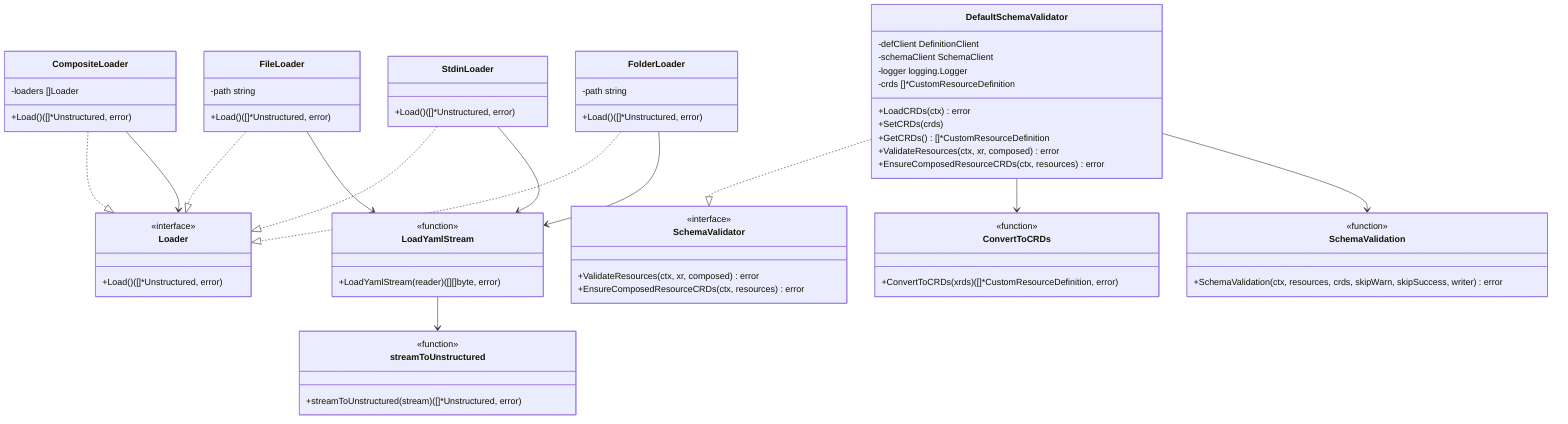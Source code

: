 classDiagram
    class Loader {
        <<interface>>
        +Load() ([]*Unstructured, error)
    }
    
    class CompositeLoader {
        -loaders []Loader
        +Load() ([]*Unstructured, error)
    }
    
    class FileLoader {
        -path string
        +Load() ([]*Unstructured, error)
    }
    
    class StdinLoader {
        +Load() ([]*Unstructured, error)
    }
    
    class FolderLoader {
        -path string
        +Load() ([]*Unstructured, error)
    }
    
    class LoadYamlStream {
        <<function>>
        +LoadYamlStream(reader) ([][]byte, error)
    }
    
    class streamToUnstructured {
        <<function>>
        +streamToUnstructured(stream) ([]*Unstructured, error)
    }
    
    class SchemaValidator {
        <<interface>>
        +ValidateResources(ctx, xr, composed) error
        +EnsureComposedResourceCRDs(ctx, resources) error
    }
    
    class DefaultSchemaValidator {
        -defClient DefinitionClient
        -schemaClient SchemaClient
        -logger logging.Logger
        -crds []*CustomResourceDefinition
        +LoadCRDs(ctx) error
        +SetCRDs(crds)
        +GetCRDs() []*CustomResourceDefinition
        +ValidateResources(ctx, xr, composed) error
        +EnsureComposedResourceCRDs(ctx, resources) error
    }
    
    class ConvertToCRDs {
        <<function>>
        +ConvertToCRDs(xrds) ([]*CustomResourceDefinition, error)
    }
    
    class SchemaValidation {
        <<function>>
        +SchemaValidation(ctx, resources, crds, skipWarn, skipSuccess, writer) error
    }
    
    CompositeLoader ..|> Loader
    FileLoader ..|> Loader
    StdinLoader ..|> Loader
    FolderLoader ..|> Loader
    
    CompositeLoader --> Loader
    
    FileLoader --> LoadYamlStream
    StdinLoader --> LoadYamlStream
    FolderLoader --> LoadYamlStream
    
    LoadYamlStream --> streamToUnstructured
    
    DefaultSchemaValidator ..|> SchemaValidator
    DefaultSchemaValidator --> ConvertToCRDs
    DefaultSchemaValidator --> SchemaValidation